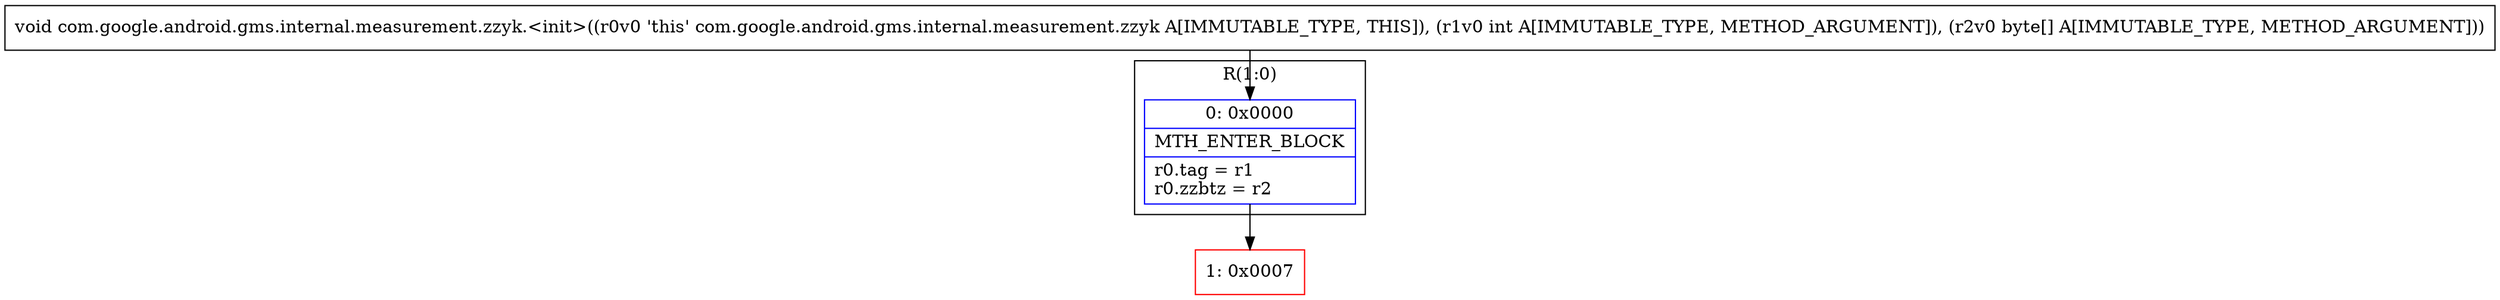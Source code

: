 digraph "CFG forcom.google.android.gms.internal.measurement.zzyk.\<init\>(I[B)V" {
subgraph cluster_Region_1688051671 {
label = "R(1:0)";
node [shape=record,color=blue];
Node_0 [shape=record,label="{0\:\ 0x0000|MTH_ENTER_BLOCK\l|r0.tag = r1\lr0.zzbtz = r2\l}"];
}
Node_1 [shape=record,color=red,label="{1\:\ 0x0007}"];
MethodNode[shape=record,label="{void com.google.android.gms.internal.measurement.zzyk.\<init\>((r0v0 'this' com.google.android.gms.internal.measurement.zzyk A[IMMUTABLE_TYPE, THIS]), (r1v0 int A[IMMUTABLE_TYPE, METHOD_ARGUMENT]), (r2v0 byte[] A[IMMUTABLE_TYPE, METHOD_ARGUMENT])) }"];
MethodNode -> Node_0;
Node_0 -> Node_1;
}

